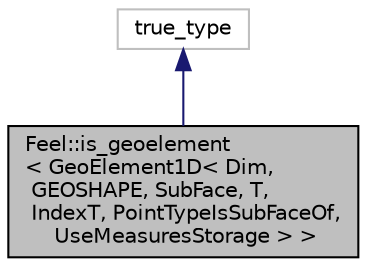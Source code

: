 digraph "Feel::is_geoelement&lt; GeoElement1D&lt; Dim, GEOSHAPE, SubFace, T, IndexT, PointTypeIsSubFaceOf, UseMeasuresStorage &gt; &gt;"
{
 // LATEX_PDF_SIZE
  edge [fontname="Helvetica",fontsize="10",labelfontname="Helvetica",labelfontsize="10"];
  node [fontname="Helvetica",fontsize="10",shape=record];
  Node1 [label="Feel::is_geoelement\l\< GeoElement1D\< Dim,\l GEOSHAPE, SubFace, T,\l IndexT, PointTypeIsSubFaceOf,\l UseMeasuresStorage \> \>",height=0.2,width=0.4,color="black", fillcolor="grey75", style="filled", fontcolor="black",tooltip=" "];
  Node2 -> Node1 [dir="back",color="midnightblue",fontsize="10",style="solid",fontname="Helvetica"];
  Node2 [label="true_type",height=0.2,width=0.4,color="grey75", fillcolor="white", style="filled",tooltip=" "];
}

